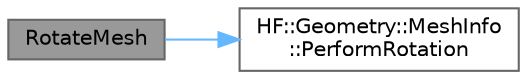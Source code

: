 digraph "RotateMesh"
{
 // LATEX_PDF_SIZE
  bgcolor="transparent";
  edge [fontname=Helvetica,fontsize=10,labelfontname=Helvetica,labelfontsize=10];
  node [fontname=Helvetica,fontsize=10,shape=box,height=0.2,width=0.4];
  rankdir="LR";
  Node1 [label="RotateMesh",height=0.2,width=0.4,color="gray40", fillcolor="grey60", style="filled", fontcolor="black",tooltip="Rotate an existing mesh (HF::Geometry::MeshInfo)"];
  Node1 -> Node2 [color="steelblue1",style="solid"];
  Node2 [label="HF::Geometry::MeshInfo\l::PerformRotation",height=0.2,width=0.4,color="grey40", fillcolor="white", style="filled",URL="$a01351.html#a235d49e5a5a4d20d78db7adb854fb9e1",tooltip="Rotate this mesh by x, y, z rotations in degrees (pitch, yaw, roll)."];
}
